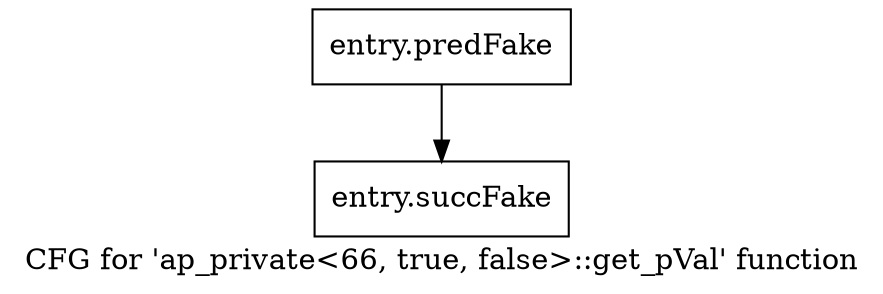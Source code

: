digraph "CFG for 'ap_private\<66, true, false\>::get_pVal' function" {
	label="CFG for 'ap_private\<66, true, false\>::get_pVal' function";

	Node0x3dd5550 [shape=record,filename="",linenumber="",label="{entry.predFake}"];
	Node0x3dd5550 -> Node0x3ecfc00[ callList="" memoryops="" filename="/tools/Xilinx/Vitis_HLS/2022.1/include/etc/ap_private.h" execusionnum="9600"];
	Node0x3ecfc00 [shape=record,filename="/tools/Xilinx/Vitis_HLS/2022.1/include/etc/ap_private.h",linenumber="3379",label="{entry.succFake}"];
}
